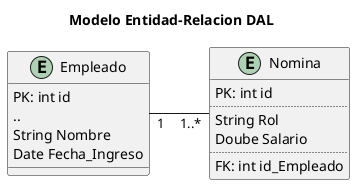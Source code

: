 @startuml "Modelo Entidad-Relacion"

left to right direction
title "Modelo Entidad-Relacion DAL"


entity Empleado{

    PK: int id
    ..
    String Nombre
    Date Fecha_Ingreso
}

entity Nomina{
    PK: int id
    ..
    String Rol
    Doube Salario
    ..
    FK: int id_Empleado
}


Empleado "1"--"1..*" Nomina

@enduml
